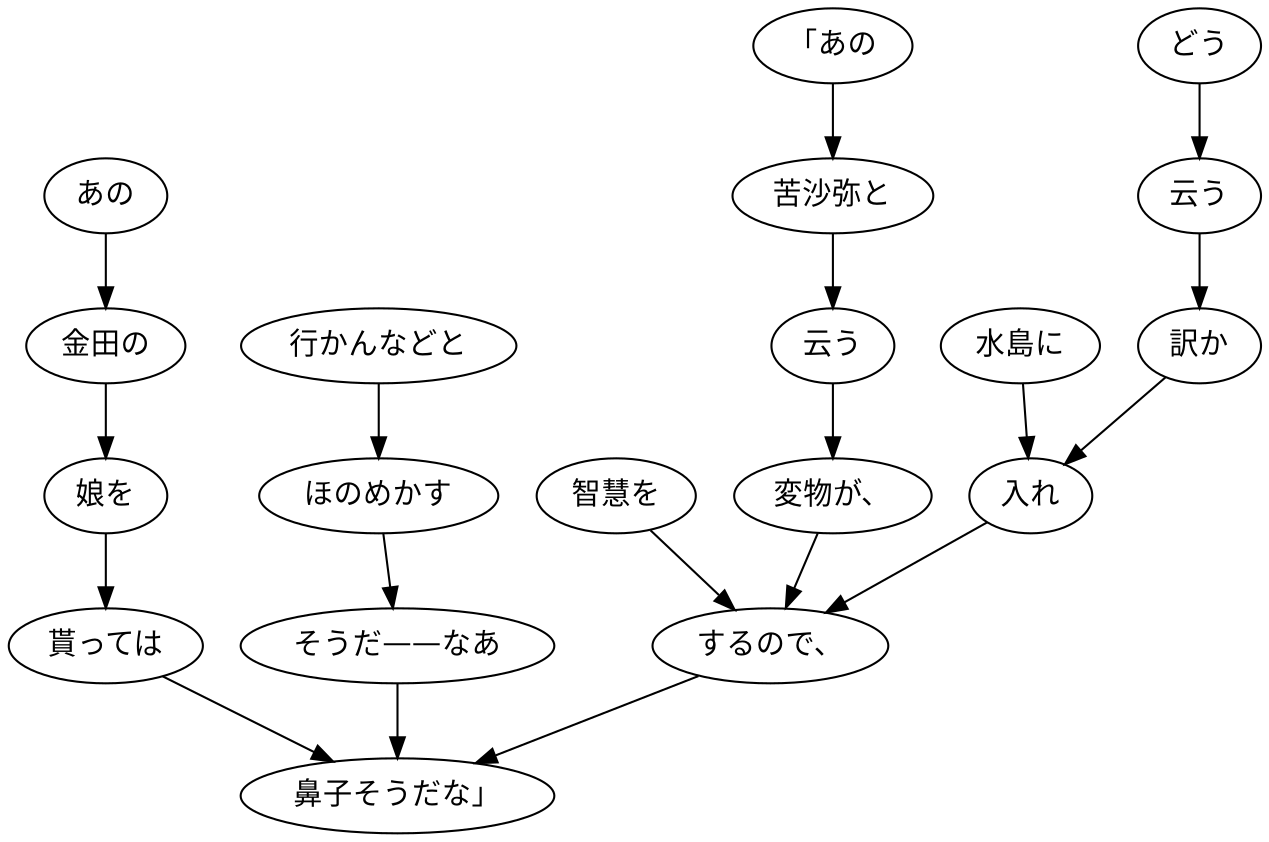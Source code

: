 digraph graph2150 {
	node0 [label="「あの"];
	node1 [label="苦沙弥と"];
	node2 [label="云う"];
	node3 [label="変物が、"];
	node4 [label="どう"];
	node5 [label="云う"];
	node6 [label="訳か"];
	node7 [label="水島に"];
	node8 [label="入れ"];
	node9 [label="智慧を"];
	node10 [label="するので、"];
	node11 [label="あの"];
	node12 [label="金田の"];
	node13 [label="娘を"];
	node14 [label="貰っては"];
	node15 [label="行かんなどと"];
	node16 [label="ほのめかす"];
	node17 [label="そうだ——なあ"];
	node18 [label="鼻子そうだな」"];
	node0 -> node1;
	node1 -> node2;
	node2 -> node3;
	node3 -> node10;
	node4 -> node5;
	node5 -> node6;
	node6 -> node8;
	node7 -> node8;
	node8 -> node10;
	node9 -> node10;
	node10 -> node18;
	node11 -> node12;
	node12 -> node13;
	node13 -> node14;
	node14 -> node18;
	node15 -> node16;
	node16 -> node17;
	node17 -> node18;
}
